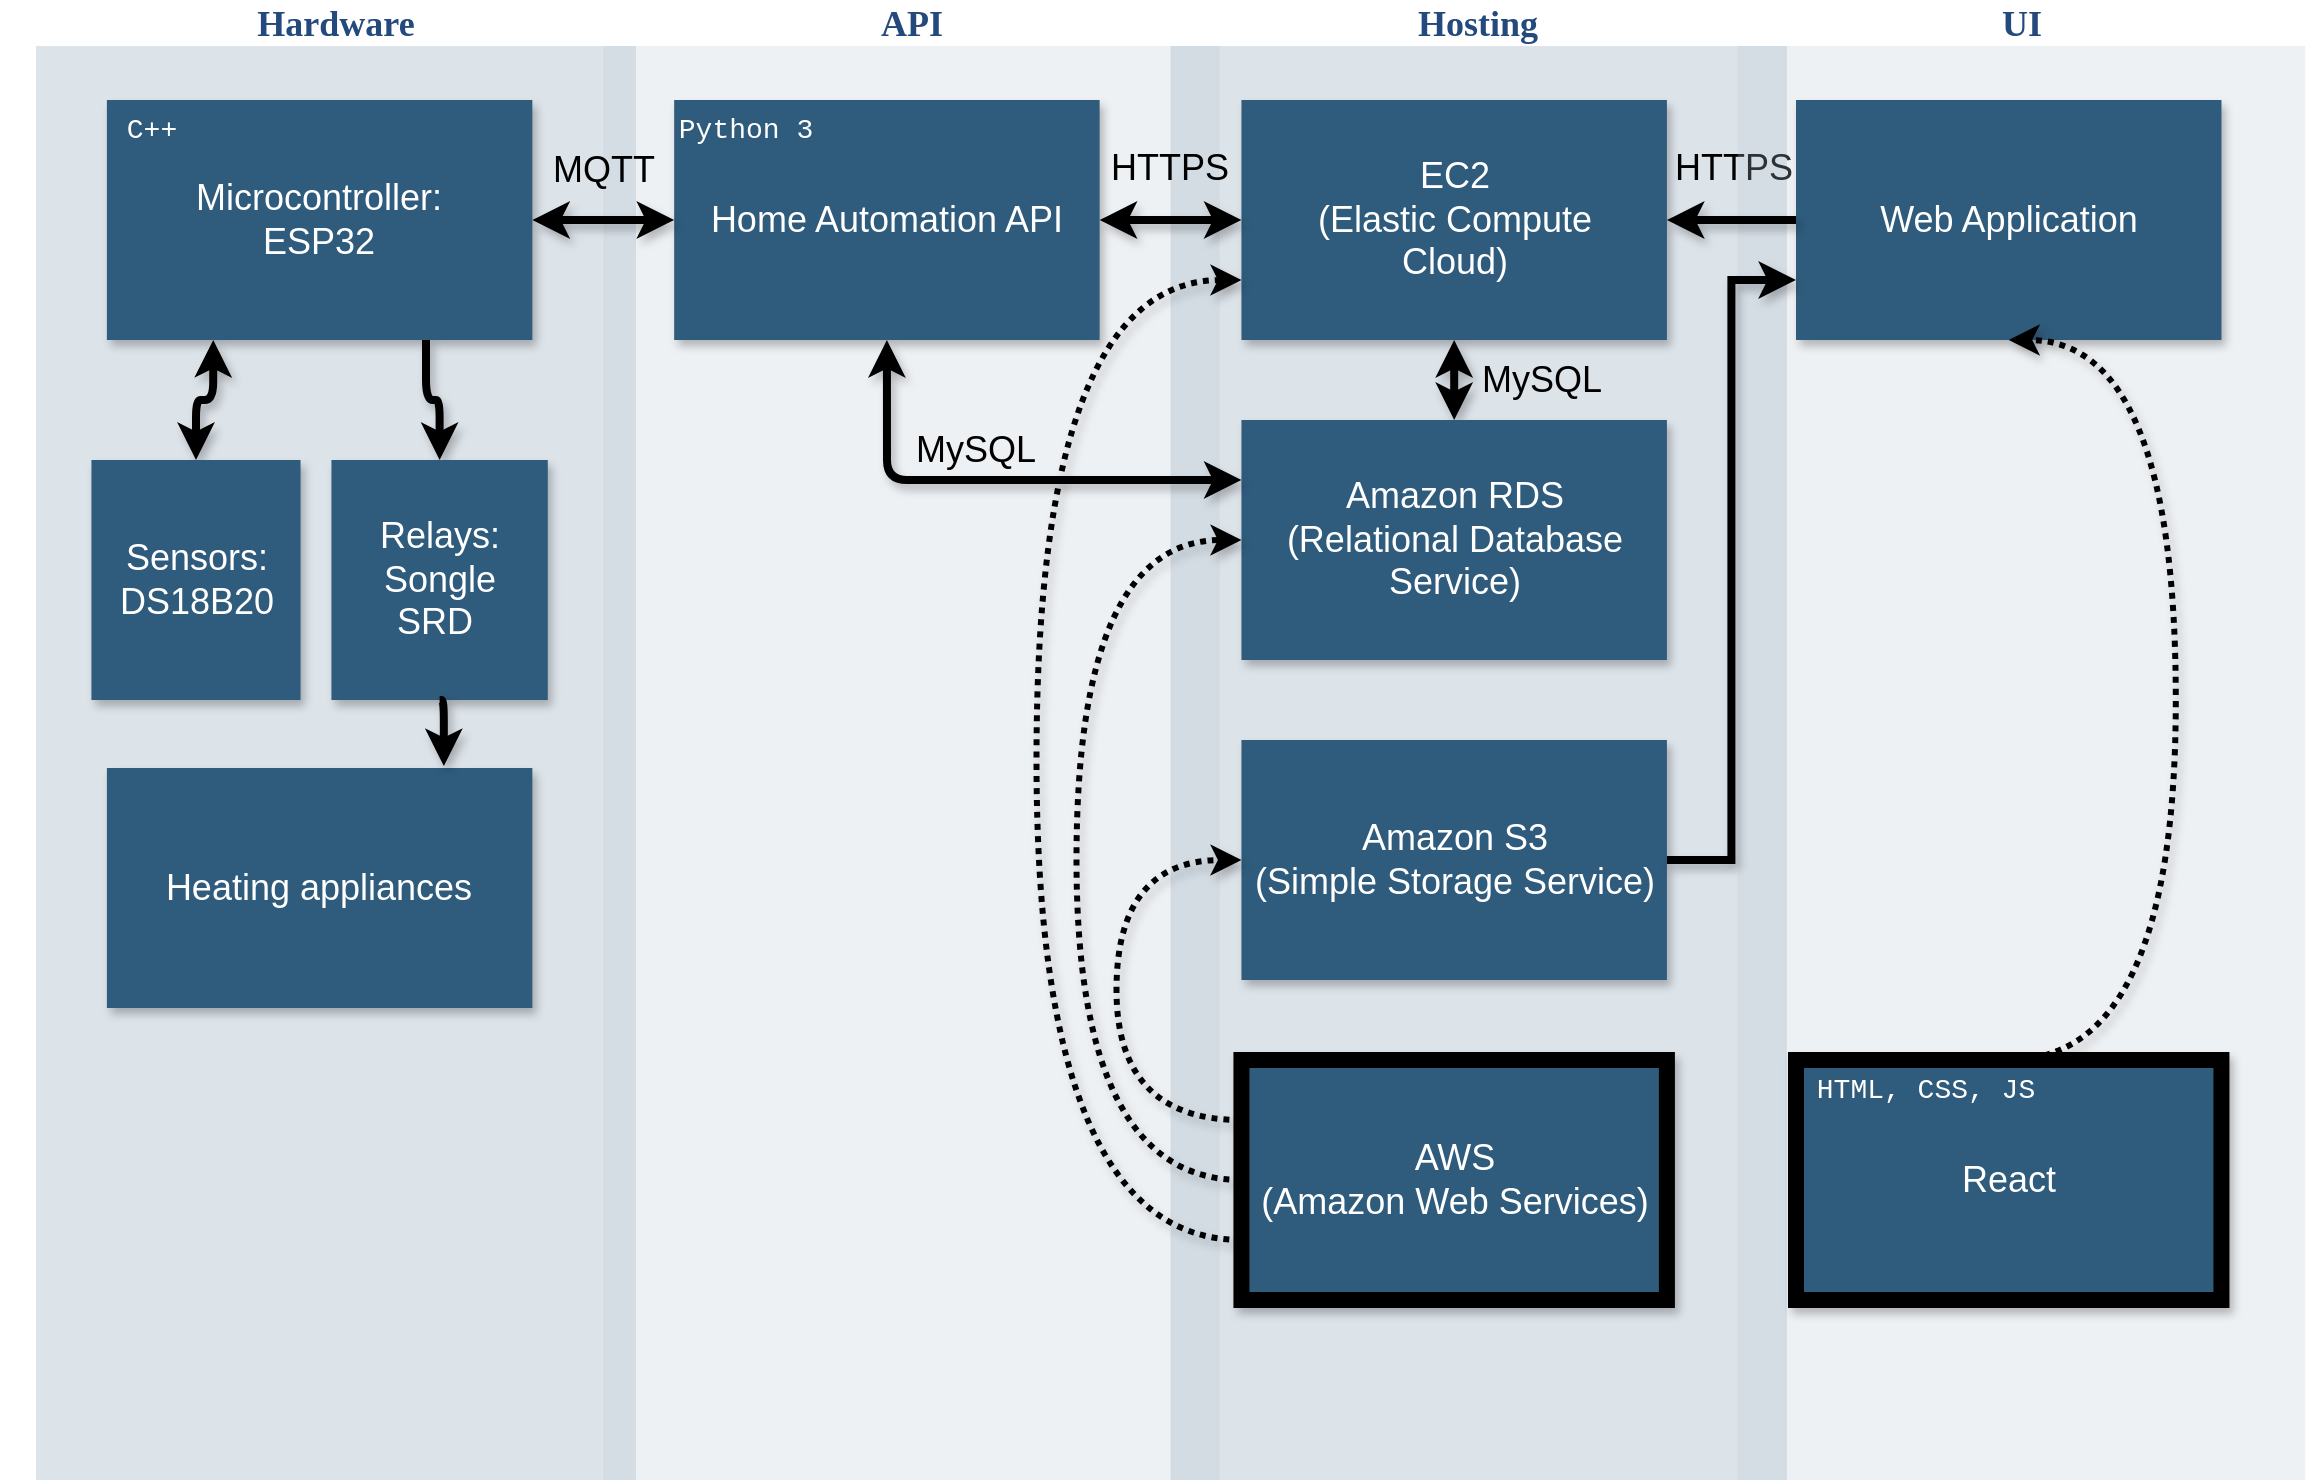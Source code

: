 <mxfile version="24.3.0" type="github">
  <diagram id="07fea595-8f29-1299-0266-81d95cde20df" name="Page-1">
    <mxGraphModel dx="2856" dy="955" grid="1" gridSize="10" guides="1" tooltips="1" connect="1" arrows="1" fold="1" page="1" pageScale="1" pageWidth="1169" pageHeight="827" background="#ffffff" math="0" shadow="0">
      <root>
        <mxCell id="0" />
        <mxCell id="1" parent="0" />
        <mxCell id="170" value="&lt;font style=&quot;font-size: 18px;&quot; color=&quot;#23497d&quot;&gt;Hardware&lt;/font&gt;" style="swimlane;whiteSpace=wrap;fillColor=none;swimlaneFillColor=#BAC8D3;fontColor=#2F5B7C;fontFamily=Tahoma;html=1;strokeColor=none;opacity=50;shadow=0;startSize=23;rounded=0;" parent="1" vertex="1">
          <mxGeometry y="30" width="300" height="740" as="geometry">
            <mxRectangle x="20" y="20" width="80" height="23" as="alternateBounds" />
          </mxGeometry>
        </mxCell>
        <mxCell id="H-EAbAuf7KAKMyQV5KaN-264" style="edgeStyle=orthogonalEdgeStyle;orthogonalLoop=1;jettySize=auto;html=1;exitX=0.25;exitY=1;exitDx=0;exitDy=0;entryX=0.5;entryY=0;entryDx=0;entryDy=0;startArrow=classic;startFill=1;strokeWidth=4;shadow=1;" edge="1" parent="170" source="171" target="H-EAbAuf7KAKMyQV5KaN-242">
          <mxGeometry relative="1" as="geometry" />
        </mxCell>
        <mxCell id="H-EAbAuf7KAKMyQV5KaN-265" style="edgeStyle=orthogonalEdgeStyle;orthogonalLoop=1;jettySize=auto;html=1;exitX=0.75;exitY=1;exitDx=0;exitDy=0;entryX=0.5;entryY=0;entryDx=0;entryDy=0;strokeWidth=4;shadow=1;" edge="1" parent="170" source="171" target="172">
          <mxGeometry relative="1" as="geometry" />
        </mxCell>
        <mxCell id="171" value="&lt;font style=&quot;font-size: 18px;&quot;&gt;Microcontroller:&lt;br&gt;ESP32&lt;/font&gt;" style="whiteSpace=wrap;shadow=1;fontColor=#FFFFFF;fontFamily=Helvetica;fontStyle=0;html=1;fontSize=12;plain-purple;strokeColor=none;fillColor=#2f5b7c;gradientColor=none;spacing=6;verticalAlign=middle;rounded=0;" parent="170" vertex="1">
          <mxGeometry x="35.45" y="50" width="212.73" height="120" as="geometry" />
        </mxCell>
        <mxCell id="172" value="&lt;font style=&quot;font-size: 18px;&quot;&gt;Relays:&lt;br&gt;Songle SRD&amp;nbsp;&lt;/font&gt;" style="whiteSpace=wrap;strokeColor=none;fillColor=#2f5b7c;shadow=1;fontColor=#FFFFFF;fontFamily=Helvetica;fontStyle=0;html=1;fontSize=12;spacing=6;verticalAlign=middle;rounded=0;" parent="170" vertex="1">
          <mxGeometry x="147.72" y="230" width="108.18" height="120" as="geometry" />
        </mxCell>
        <mxCell id="173" value="&lt;font style=&quot;font-size: 18px;&quot;&gt;Heating appliances&lt;/font&gt;" style="whiteSpace=wrap;strokeColor=none;fillColor=#2f5b7c;shadow=1;fontColor=#FFFFFF;fontFamily=Helvetica;fontStyle=0;html=1;fontSize=12;spacing=6;verticalAlign=middle;rounded=0;" parent="170" vertex="1">
          <mxGeometry x="35.45" y="384" width="212.73" height="120" as="geometry" />
        </mxCell>
        <mxCell id="H-EAbAuf7KAKMyQV5KaN-242" value="&lt;font style=&quot;font-size: 18px;&quot;&gt;Sensors: DS18B20&lt;/font&gt;" style="whiteSpace=wrap;shadow=1;fontColor=#FFFFFF;fontFamily=Helvetica;fontStyle=0;html=1;fontSize=12;plain-purple;strokeColor=none;fillColor=#2f5b7c;gradientColor=none;spacing=6;verticalAlign=middle;rounded=0;" vertex="1" parent="170">
          <mxGeometry x="27.72" y="230" width="104.55" height="120" as="geometry" />
        </mxCell>
        <mxCell id="183" value="&lt;font style=&quot;font-size: 18px;&quot; color=&quot;#23497d&quot;&gt;API&lt;/font&gt;" style="swimlane;whiteSpace=wrap;fillColor=none;swimlaneFillColor=#BAC8D3;fontColor=#2F5B7C;fontFamily=Tahoma;html=1;strokeColor=none;opacity=25;startSize=23;shadow=0;rounded=0;" parent="170" vertex="1">
          <mxGeometry x="283.636" width="308.184" height="740" as="geometry">
            <mxRectangle x="20" y="20" width="80" height="23" as="alternateBounds" />
          </mxGeometry>
        </mxCell>
        <mxCell id="184" value="&lt;font style=&quot;font-size: 18px;&quot;&gt;Home Automation API&lt;/font&gt;" style="whiteSpace=wrap;shadow=1;fontColor=#FFFFFF;fontFamily=Helvetica;fontStyle=0;html=1;fontSize=12;plain-purple;strokeColor=none;fillColor=#2f5b7c;gradientColor=none;spacing=6;verticalAlign=middle;rounded=0;" parent="183" vertex="1">
          <mxGeometry x="35.45" y="50" width="212.73" height="120" as="geometry" />
        </mxCell>
        <mxCell id="H-EAbAuf7KAKMyQV5KaN-260" value="&lt;font style=&quot;font-size: 18px;&quot;&gt;MQTT&lt;/font&gt;" style="text;html=1;align=center;verticalAlign=middle;whiteSpace=wrap;rounded=0;" vertex="1" parent="183">
          <mxGeometry x="-29.996" y="70" width="60" height="30" as="geometry" />
        </mxCell>
        <mxCell id="H-EAbAuf7KAKMyQV5KaN-281" value="&lt;font style=&quot;font-size: 18px;&quot;&gt;MySQL&lt;/font&gt;" style="text;html=1;align=center;verticalAlign=middle;whiteSpace=wrap;rounded=0;" vertex="1" parent="183">
          <mxGeometry x="156.364" y="210" width="60" height="30" as="geometry" />
        </mxCell>
        <mxCell id="H-EAbAuf7KAKMyQV5KaN-287" value="&lt;span style=&quot;font-size: 14px;&quot;&gt;&lt;font color=&quot;#ffffff&quot;&gt;Python 3&lt;/font&gt;&lt;/span&gt;" style="text;html=1;align=center;verticalAlign=middle;whiteSpace=wrap;rounded=0;fontFamily=Courier New;" vertex="1" parent="183">
          <mxGeometry x="-3.637" y="50" width="149.54" height="30" as="geometry" />
        </mxCell>
        <mxCell id="H-EAbAuf7KAKMyQV5KaN-259" style="edgeStyle=orthogonalEdgeStyle;rounded=0;orthogonalLoop=1;jettySize=auto;html=1;exitX=0;exitY=0.5;exitDx=0;exitDy=0;curved=0;strokeWidth=4;jumpSize=6;shadow=1;flowAnimation=0;startArrow=classic;startFill=1;" edge="1" parent="170" source="184" target="171">
          <mxGeometry relative="1" as="geometry" />
        </mxCell>
        <mxCell id="H-EAbAuf7KAKMyQV5KaN-263" style="edgeStyle=orthogonalEdgeStyle;orthogonalLoop=1;jettySize=auto;html=1;exitX=0.5;exitY=1;exitDx=0;exitDy=0;entryX=0.792;entryY=-0.008;entryDx=0;entryDy=0;entryPerimeter=0;strokeWidth=4;shadow=1;" edge="1" parent="170" source="172" target="173">
          <mxGeometry relative="1" as="geometry" />
        </mxCell>
        <mxCell id="H-EAbAuf7KAKMyQV5KaN-288" value="&lt;span style=&quot;font-size: 14px;&quot;&gt;&lt;font color=&quot;#ffffff&quot;&gt;C++&lt;/font&gt;&lt;/span&gt;" style="text;html=1;align=center;verticalAlign=middle;whiteSpace=wrap;rounded=0;fillColor=none;strokeWidth=1;shadow=0;glass=0;fontFamily=Courier New;" vertex="1" parent="170">
          <mxGeometry x="-17.271" y="50" width="149.54" height="30" as="geometry" />
        </mxCell>
        <mxCell id="187" value="&lt;font style=&quot;font-size: 18px;&quot; color=&quot;#23497d&quot;&gt;Hosting&lt;/font&gt;" style="swimlane;whiteSpace=wrap;fillColor=none;swimlaneFillColor=#BAC8D3;fontColor=#2F5B7C;fontFamily=Tahoma;html=1;strokeColor=none;opacity=50;shadow=0;startSize=23;rounded=0;" parent="1" vertex="1">
          <mxGeometry x="567.273" y="30" width="308.177" height="740" as="geometry">
            <mxRectangle x="20" y="20" width="80" height="23" as="alternateBounds" />
          </mxGeometry>
        </mxCell>
        <mxCell id="195" value="&lt;font style=&quot;font-size: 18px;&quot;&gt;EC2&lt;br&gt;(Elastic Compute&lt;br&gt;Cloud)&lt;/font&gt;" style="whiteSpace=wrap;strokeColor=none;fillColor=#2f5b7c;shadow=1;fontColor=#FFFFFF;fontFamily=Helvetica;fontStyle=0;html=1;fontSize=12;spacing=6;verticalAlign=middle;rounded=0;" parent="187" vertex="1">
          <mxGeometry x="35.45" y="50" width="212.73" height="120" as="geometry" />
        </mxCell>
        <mxCell id="H-EAbAuf7KAKMyQV5KaN-234" value="&lt;font style=&quot;font-size: 18px;&quot;&gt;Amazon S3&lt;br&gt;(Simple Storage Service)&lt;/font&gt;" style="whiteSpace=wrap;strokeColor=none;fillColor=#2f5b7c;shadow=1;fontColor=#FFFFFF;fontFamily=Helvetica;fontStyle=0;html=1;fontSize=12;spacing=6;verticalAlign=middle;rounded=0;" vertex="1" parent="187">
          <mxGeometry x="35.45" y="370" width="212.73" height="120" as="geometry" />
        </mxCell>
        <mxCell id="H-EAbAuf7KAKMyQV5KaN-280" style="edgeStyle=orthogonalEdgeStyle;orthogonalLoop=1;jettySize=auto;html=1;exitX=0.5;exitY=0;exitDx=0;exitDy=0;entryX=0.5;entryY=1;entryDx=0;entryDy=0;strokeWidth=4;startArrow=classic;startFill=1;shadow=1;" edge="1" parent="187" source="H-EAbAuf7KAKMyQV5KaN-249" target="195">
          <mxGeometry relative="1" as="geometry" />
        </mxCell>
        <mxCell id="H-EAbAuf7KAKMyQV5KaN-249" value="&lt;font style=&quot;font-size: 18px;&quot;&gt;Amazon RDS&lt;br&gt;(Relational Database Service)&lt;/font&gt;" style="whiteSpace=wrap;strokeColor=none;fillColor=#2f5b7c;shadow=1;fontColor=#FFFFFF;fontFamily=Helvetica;fontStyle=0;html=1;fontSize=12;spacing=6;verticalAlign=middle;rounded=0;" vertex="1" parent="187">
          <mxGeometry x="35.45" y="210" width="212.73" height="120" as="geometry" />
        </mxCell>
        <mxCell id="H-EAbAuf7KAKMyQV5KaN-256" style="edgeStyle=orthogonalEdgeStyle;rounded=0;orthogonalLoop=1;jettySize=auto;html=1;exitX=0;exitY=0.75;exitDx=0;exitDy=0;entryX=0;entryY=0.75;entryDx=0;entryDy=0;curved=1;strokeWidth=3;jumpSize=6;shadow=1;flowAnimation=0;dashed=1;dashPattern=1 1;" edge="1" parent="187" source="H-EAbAuf7KAKMyQV5KaN-232" target="195">
          <mxGeometry relative="1" as="geometry">
            <Array as="points">
              <mxPoint x="-67" y="620" />
              <mxPoint x="-67" y="140" />
            </Array>
          </mxGeometry>
        </mxCell>
        <mxCell id="H-EAbAuf7KAKMyQV5KaN-278" style="edgeStyle=orthogonalEdgeStyle;orthogonalLoop=1;jettySize=auto;html=1;exitX=0;exitY=0.5;exitDx=0;exitDy=0;entryX=0;entryY=0.5;entryDx=0;entryDy=0;shadow=1;strokeWidth=3;dashed=1;dashPattern=1 1;curved=1;" edge="1" parent="187" source="H-EAbAuf7KAKMyQV5KaN-232" target="H-EAbAuf7KAKMyQV5KaN-249">
          <mxGeometry relative="1" as="geometry">
            <Array as="points">
              <mxPoint x="-47" y="590" />
              <mxPoint x="-47" y="270" />
            </Array>
          </mxGeometry>
        </mxCell>
        <mxCell id="H-EAbAuf7KAKMyQV5KaN-279" style="edgeStyle=orthogonalEdgeStyle;orthogonalLoop=1;jettySize=auto;html=1;exitX=0;exitY=0.25;exitDx=0;exitDy=0;entryX=0;entryY=0.5;entryDx=0;entryDy=0;strokeWidth=3;dashed=1;dashPattern=1 1;curved=1;shadow=1;" edge="1" parent="187" source="H-EAbAuf7KAKMyQV5KaN-232" target="H-EAbAuf7KAKMyQV5KaN-234">
          <mxGeometry relative="1" as="geometry">
            <Array as="points">
              <mxPoint x="-27" y="560" />
              <mxPoint x="-27" y="430" />
            </Array>
          </mxGeometry>
        </mxCell>
        <mxCell id="H-EAbAuf7KAKMyQV5KaN-232" value="&lt;font style=&quot;font-size: 18px;&quot;&gt;AWS&lt;br&gt;(Amazon Web Services)&lt;/font&gt;" style="whiteSpace=wrap;strokeColor=default;fillColor=#2f5b7c;shadow=1;fontColor=#FFFFFF;fontFamily=Helvetica;fontStyle=0;html=1;fontSize=12;spacing=6;verticalAlign=middle;rounded=0;gradientColor=none;glass=0;perimeterSpacing=0;strokeWidth=8;" vertex="1" parent="187">
          <mxGeometry x="35.45" y="530" width="212.73" height="120" as="geometry" />
        </mxCell>
        <mxCell id="H-EAbAuf7KAKMyQV5KaN-283" value="&lt;font style=&quot;font-size: 18px;&quot;&gt;HTTPS&lt;/font&gt;" style="text;html=1;align=center;verticalAlign=middle;whiteSpace=wrap;rounded=0;" vertex="1" parent="187">
          <mxGeometry x="-30.273" y="69" width="60" height="30" as="geometry" />
        </mxCell>
        <mxCell id="H-EAbAuf7KAKMyQV5KaN-285" value="&lt;font style=&quot;font-size: 18px;&quot;&gt;HTTPS&lt;/font&gt;" style="text;html=1;align=center;verticalAlign=middle;whiteSpace=wrap;rounded=0;" vertex="1" parent="187">
          <mxGeometry x="251.727" y="69" width="60" height="30" as="geometry" />
        </mxCell>
        <mxCell id="193" value="&lt;font style=&quot;font-size: 18px;&quot; color=&quot;#23497d&quot;&gt;UI&lt;/font&gt;" style="swimlane;whiteSpace=wrap;fillColor=none;swimlaneFillColor=#BAC8D3;fontColor=#2F5B7C;fontFamily=Tahoma;html=1;strokeColor=none;opacity=25;shadow=0;startSize=23;rounded=0;" parent="1" vertex="1">
          <mxGeometry x="850.909" y="30" width="283.636" height="740" as="geometry">
            <mxRectangle x="850.909" y="30" width="80" height="23" as="alternateBounds" />
          </mxGeometry>
        </mxCell>
        <mxCell id="194" value="&lt;font style=&quot;font-size: 18px;&quot;&gt;Web Application&lt;/font&gt;" style="whiteSpace=wrap;strokeColor=none;fillColor=#2f5b7c;shadow=1;fontColor=#FFFFFF;fontFamily=Helvetica;fontStyle=0;html=1;fontSize=12;spacing=6;verticalAlign=middle;rounded=0;" parent="193" vertex="1">
          <mxGeometry x="29.09" y="50" width="212.73" height="120" as="geometry" />
        </mxCell>
        <mxCell id="H-EAbAuf7KAKMyQV5KaN-237" style="edgeStyle=orthogonalEdgeStyle;rounded=0;orthogonalLoop=1;jettySize=auto;html=1;exitX=0.5;exitY=0;exitDx=0;exitDy=0;entryX=0.5;entryY=1;entryDx=0;entryDy=0;shadow=1;curved=1;strokeWidth=3;jumpSize=6;flowAnimation=0;dashed=1;dashPattern=1 1;" edge="1" parent="193" source="H-EAbAuf7KAKMyQV5KaN-236" target="194">
          <mxGeometry relative="1" as="geometry">
            <Array as="points">
              <mxPoint x="219" y="530" />
              <mxPoint x="219" y="170" />
            </Array>
          </mxGeometry>
        </mxCell>
        <mxCell id="H-EAbAuf7KAKMyQV5KaN-236" value="&lt;font style=&quot;font-size: 18px;&quot;&gt;React&lt;/font&gt;" style="whiteSpace=wrap;strokeColor=default;fillColor=#2f5b7c;shadow=1;fontColor=#FFFFFF;fontFamily=Helvetica;fontStyle=0;html=1;fontSize=12;spacing=6;verticalAlign=middle;rounded=0;gradientColor=none;strokeWidth=8;" vertex="1" parent="193">
          <mxGeometry x="29.09" y="530" width="212.73" height="120" as="geometry" />
        </mxCell>
        <mxCell id="H-EAbAuf7KAKMyQV5KaN-286" value="&lt;span style=&quot;font-size: 14px;&quot;&gt;&lt;font color=&quot;#ffffff&quot;&gt;HTML, CSS, JS&lt;/font&gt;&lt;/span&gt;" style="text;html=1;align=center;verticalAlign=middle;whiteSpace=wrap;rounded=0;fontFamily=Courier New;" vertex="1" parent="193">
          <mxGeometry x="19.09" y="530" width="149.54" height="30" as="geometry" />
        </mxCell>
        <mxCell id="H-EAbAuf7KAKMyQV5KaN-241" style="edgeStyle=orthogonalEdgeStyle;rounded=0;orthogonalLoop=1;jettySize=auto;html=1;exitX=0;exitY=0.5;exitDx=0;exitDy=0;entryX=1;entryY=0.5;entryDx=0;entryDy=0;curved=0;strokeWidth=4;jumpSize=6;shadow=1;flowAnimation=0;" edge="1" parent="1" source="194" target="195">
          <mxGeometry relative="1" as="geometry" />
        </mxCell>
        <mxCell id="H-EAbAuf7KAKMyQV5KaN-248" style="edgeStyle=orthogonalEdgeStyle;rounded=0;orthogonalLoop=1;jettySize=auto;html=1;exitX=1;exitY=0.5;exitDx=0;exitDy=0;entryX=0;entryY=0.75;entryDx=0;entryDy=0;curved=0;strokeWidth=4;jumpSize=6;shadow=1;flowAnimation=0;" edge="1" parent="1" source="H-EAbAuf7KAKMyQV5KaN-234" target="194">
          <mxGeometry relative="1" as="geometry" />
        </mxCell>
        <mxCell id="H-EAbAuf7KAKMyQV5KaN-258" style="edgeStyle=orthogonalEdgeStyle;rounded=0;orthogonalLoop=1;jettySize=auto;html=1;exitX=0;exitY=0.5;exitDx=0;exitDy=0;entryX=1;entryY=0.5;entryDx=0;entryDy=0;curved=0;strokeWidth=4;jumpSize=6;shadow=1;flowAnimation=0;startArrow=classic;startFill=1;" edge="1" parent="1" source="195" target="184">
          <mxGeometry relative="1" as="geometry" />
        </mxCell>
        <mxCell id="H-EAbAuf7KAKMyQV5KaN-261" style="edgeStyle=orthogonalEdgeStyle;orthogonalLoop=1;jettySize=auto;html=1;exitX=0.5;exitY=1;exitDx=0;exitDy=0;entryX=0;entryY=0.25;entryDx=0;entryDy=0;strokeWidth=4;shadow=1;startArrow=classic;startFill=1;rounded=1;curved=0;" edge="1" parent="1" source="184" target="H-EAbAuf7KAKMyQV5KaN-249">
          <mxGeometry relative="1" as="geometry" />
        </mxCell>
        <mxCell id="H-EAbAuf7KAKMyQV5KaN-284" value="&lt;font style=&quot;font-size: 18px;&quot;&gt;MySQL&lt;/font&gt;" style="text;html=1;align=center;verticalAlign=middle;whiteSpace=wrap;rounded=0;" vertex="1" parent="1">
          <mxGeometry x="723" y="205" width="60" height="30" as="geometry" />
        </mxCell>
      </root>
    </mxGraphModel>
  </diagram>
</mxfile>
